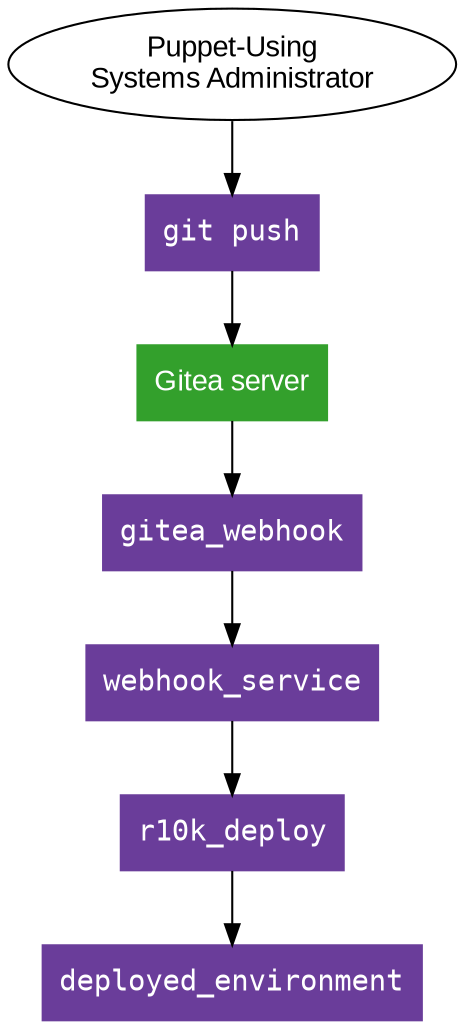 digraph reference_architecture{
    node [colorscheme=paired12, fontname="Arial"];
     user [label="Puppet-Using\nSystems Administrator"] // uses default black/white oval
    edge [colorscheme=paired12, fontname="Arial"];

    node [style=filled, shape=rect];
    node [fontcolor=white]; // even-colored nodes need white text


    node [color=4];
    gitea [label="Gitea server"];
    
    node [color=10, fontname="Consolas"];
    git_push [label="git push"];

    user -> git_push -> gitea -> gitea_webhook -> webhook_service -> r10k_deploy -> deployed_environment;
}

